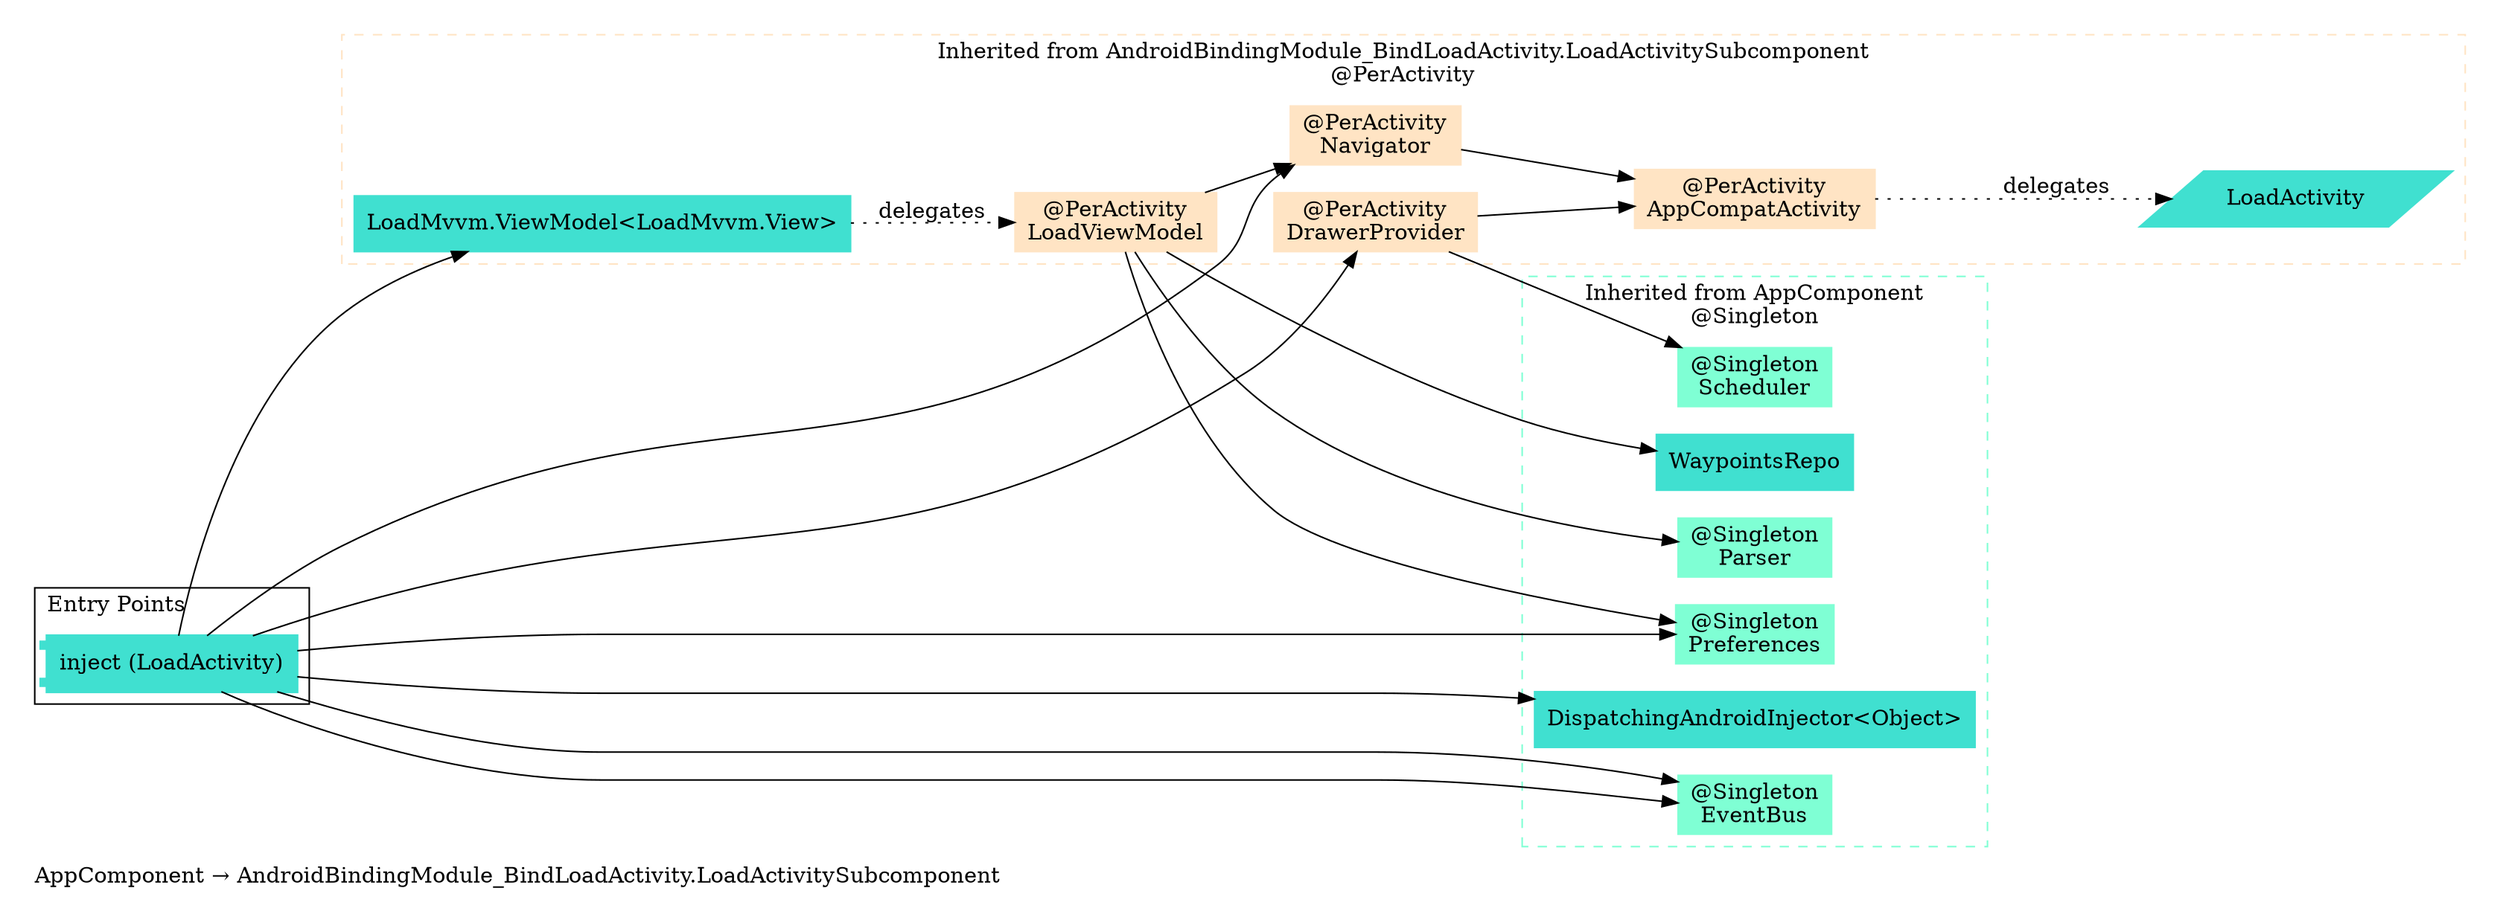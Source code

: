 digraph "org.owntracks.android.injection.components.AppComponent → org.owntracks.android.injection.modules.AndroidBindingModule_BindLoadActivity.LoadActivitySubcomponent" {
  graph [rankdir="LR", labeljust="l", label="AppComponent → AndroidBindingModule_BindLoadActivity.LoadActivitySubcomponent", pad="0.2", compound="true"]
  node [shape="rectangle", style="filled", color="turquoise"]
  subgraph "cluster_Entry Points" {
    graph [labeljust="l", label="Entry Points"]
    node [shape="component", penwidth="2"]
    "e9dfa5e5-9d93-462e-bf24-46d4c951b324" [label="inject (LoadActivity)", color="turquoise", shape="component"]
  }
  subgraph "cluster_Dependency Graph" {
    graph [labeljust="l", label="Dependency Graph"]
    "f4d7ca5f-42b9-4ec8-b3be-4e6280568d37" [label="LoadMvvm.ViewModel<LoadMvvm.View>", color="turquoise"]
    "bc8ffacc-755b-4e11-af5e-103e93e814de" [label="@PerActivity\nDrawerProvider", color="bisque"]
    "68207d9c-6893-412d-86eb-c3ff2b62e9db" [label="@PerActivity\nNavigator", color="bisque"]
    "9ee9dec9-a58c-4d63-a4b1-c552ab7d6bdd" [label="@PerActivity\nLoadViewModel", color="bisque"]
    "9244bfba-35a0-496c-919b-d9202cfe4e86" [label="@PerActivity\nAppCompatActivity", color="bisque"]
    "294a6200-a603-43e9-a326-523f705f847d" [label="LoadActivity", color="turquoise", shape="parallelogram"]
  }
  subgraph "cluster_Subcomponents" {
    graph [labeljust="l", shape="folder", label="Subcomponents"]
  }
  subgraph "cluster_AppComponent → AndroidBindingModule_BindLoadActivity.LoadActivitySubcomponent" {
    graph [labeljust="c", label="Inherited from AndroidBindingModule_BindLoadActivity.LoadActivitySubcomponent\n@PerActivity", style="dashed", href="org.owntracks.android.injection.modules.AndroidBindingModule_BindLoadActivity.LoadActivitySubcomponent.svg", color="bisque"]
    "f4d7ca5f-42b9-4ec8-b3be-4e6280568d37" [label="LoadMvvm.ViewModel<LoadMvvm.View>", color="turquoise"]
    "bc8ffacc-755b-4e11-af5e-103e93e814de" [label="@PerActivity\nDrawerProvider", color="bisque"]
    "68207d9c-6893-412d-86eb-c3ff2b62e9db" [label="@PerActivity\nNavigator", color="bisque"]
    "9ee9dec9-a58c-4d63-a4b1-c552ab7d6bdd" [label="@PerActivity\nLoadViewModel", color="bisque"]
    "9244bfba-35a0-496c-919b-d9202cfe4e86" [label="@PerActivity\nAppCompatActivity", color="bisque"]
    "9244bfba-35a0-496c-919b-d9202cfe4e86" [label="@PerActivity\nAppCompatActivity", color="bisque"]
    "68207d9c-6893-412d-86eb-c3ff2b62e9db" [label="@PerActivity\nNavigator", color="bisque"]
    "294a6200-a603-43e9-a326-523f705f847d" [label="LoadActivity", color="turquoise", shape="parallelogram"]
  }
  subgraph "cluster_AppComponent" {
    graph [labeljust="c", label="Inherited from AppComponent\n@Singleton", style="dashed", href="org.owntracks.android.injection.components.AppComponent.svg", color="aquamarine"]
    "e7138092-369a-4c7c-9cd5-89bc07a1b00b" [label="DispatchingAndroidInjector<Object>", color="turquoise"]
    "8f85f04d-a6c0-474c-a3df-b94589c7a040" [label="@Singleton\nEventBus", color="aquamarine"]
    "2dacff78-8ca7-4694-b367-40683f480e15" [label="@Singleton\nPreferences", color="aquamarine"]
    "9cb3aec9-68b9-4c5c-8f60-e1fb0f5266a8" [label="@Singleton\nScheduler", color="aquamarine"]
    "388349bf-6d53-4a3f-b014-6af7e8207b71" [label="WaypointsRepo", color="turquoise"]
    "2dacff78-8ca7-4694-b367-40683f480e15" [label="@Singleton\nPreferences", color="aquamarine"]
    "0a6fe9f5-6058-4d2a-b2e1-c39a130e8193" [label="@Singleton\nParser", color="aquamarine"]
  }
  "e9dfa5e5-9d93-462e-bf24-46d4c951b324" -> "8f85f04d-a6c0-474c-a3df-b94589c7a040"
  "e9dfa5e5-9d93-462e-bf24-46d4c951b324" -> "bc8ffacc-755b-4e11-af5e-103e93e814de"
  "e9dfa5e5-9d93-462e-bf24-46d4c951b324" -> "2dacff78-8ca7-4694-b367-40683f480e15"
  "e9dfa5e5-9d93-462e-bf24-46d4c951b324" -> "68207d9c-6893-412d-86eb-c3ff2b62e9db"
  "e9dfa5e5-9d93-462e-bf24-46d4c951b324" -> "8f85f04d-a6c0-474c-a3df-b94589c7a040"
  "e9dfa5e5-9d93-462e-bf24-46d4c951b324" -> "e7138092-369a-4c7c-9cd5-89bc07a1b00b"
  "e9dfa5e5-9d93-462e-bf24-46d4c951b324" -> "f4d7ca5f-42b9-4ec8-b3be-4e6280568d37"
  "f4d7ca5f-42b9-4ec8-b3be-4e6280568d37" -> "9ee9dec9-a58c-4d63-a4b1-c552ab7d6bdd" [style="dotted", label="delegates"]
  "bc8ffacc-755b-4e11-af5e-103e93e814de" -> "9244bfba-35a0-496c-919b-d9202cfe4e86"
  "bc8ffacc-755b-4e11-af5e-103e93e814de" -> "9cb3aec9-68b9-4c5c-8f60-e1fb0f5266a8"
  "9ee9dec9-a58c-4d63-a4b1-c552ab7d6bdd" -> "68207d9c-6893-412d-86eb-c3ff2b62e9db"
  "68207d9c-6893-412d-86eb-c3ff2b62e9db" -> "9244bfba-35a0-496c-919b-d9202cfe4e86"
  "9ee9dec9-a58c-4d63-a4b1-c552ab7d6bdd" -> "2dacff78-8ca7-4694-b367-40683f480e15"
  "9ee9dec9-a58c-4d63-a4b1-c552ab7d6bdd" -> "0a6fe9f5-6058-4d2a-b2e1-c39a130e8193"
  "9ee9dec9-a58c-4d63-a4b1-c552ab7d6bdd" -> "388349bf-6d53-4a3f-b014-6af7e8207b71"
  "9244bfba-35a0-496c-919b-d9202cfe4e86" -> "294a6200-a603-43e9-a326-523f705f847d" [style="dotted", label="delegates"]
}
